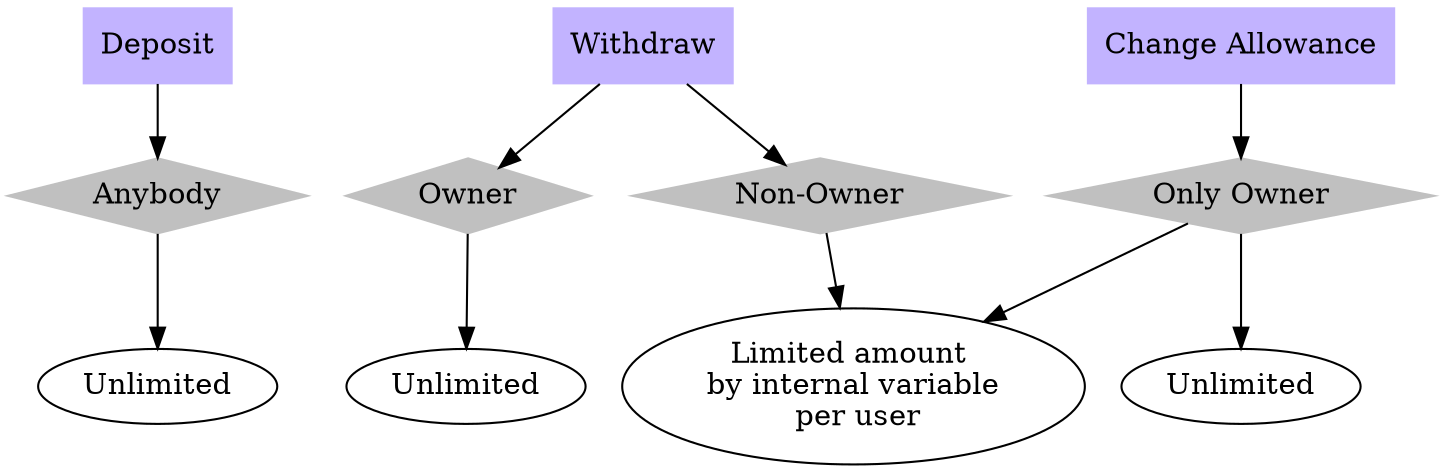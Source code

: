 digraph G {
    size = "10,10"
    d [shape=box, label="Deposit",style=filled,color=".7 .3 1.0"]
    d_rule [shape=diamond,style=filled,color="gray", label="Anybody"]
    d_action [label="Unlimited"]

    w [shape=box, label="Withdraw",style=filled,color=".7 .3 1.0"]
    w_owner [shape=diamond,style=filled,color="gray", label="Owner"]
    w_owner_action [label="Unlimited"]
    w_nonowner [shape=diamond,style=filled,color="gray", label="Non-Owner"]
    w_nonowner_action [label="Limited amount \nby internal variable\n per user"]

    allow [shape=box, label="Change Allowance",style=filled,color=".7 .3 1.0"]
    allow_rule [shape=diamond,style=filled,color="gray", label="Only Owner"]
    allow_action [label="Unlimited"]

    d->d_rule->d_action

    w->w_owner->w_owner_action
    w->w_nonowner->w_nonowner_action

    allow->allow_rule->allow_action
    allow_rule->w_nonowner_action
}

